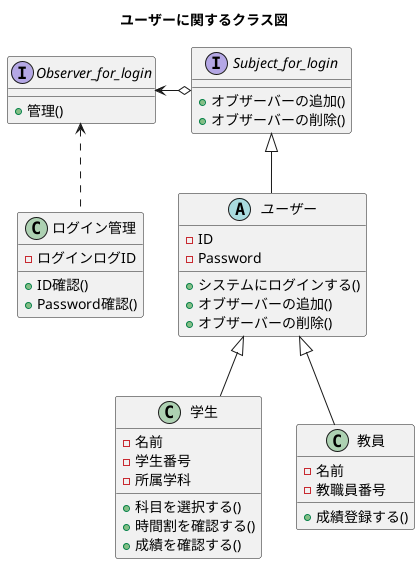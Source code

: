 @startuml 8-2
title ユーザーに関するクラス図

'ユーザー管理に関連するクラス'

abstract class ユーザー {
    - ID
    - Password
    + システムにログインする()
    + オブザーバーの追加()
    + オブザーバーの削除()
}

class 学生 {
    - 名前
    - 学生番号
    - 所属学科
    + 科目を選択する()
    + 時間割を確認する()
    + 成績を確認する()
}

class 教員 {
    - 名前
    - 教職員番号
    + 成績登録する()
}

class ログイン管理 {
    - ログインログID
    + ID確認()
    + Password確認()
}

interface Observer_for_login{
    + 管理()
}

interface Subject_for_login{
    + オブザーバーの追加()
    + オブザーバーの削除()
}

ユーザー <|-down- 学生
ユーザー <|-down- 教員

Observer_for_login <.. ログイン管理
Observer_for_login <-right-o Subject_for_login
Subject_for_login <|-- ユーザー

@enduml